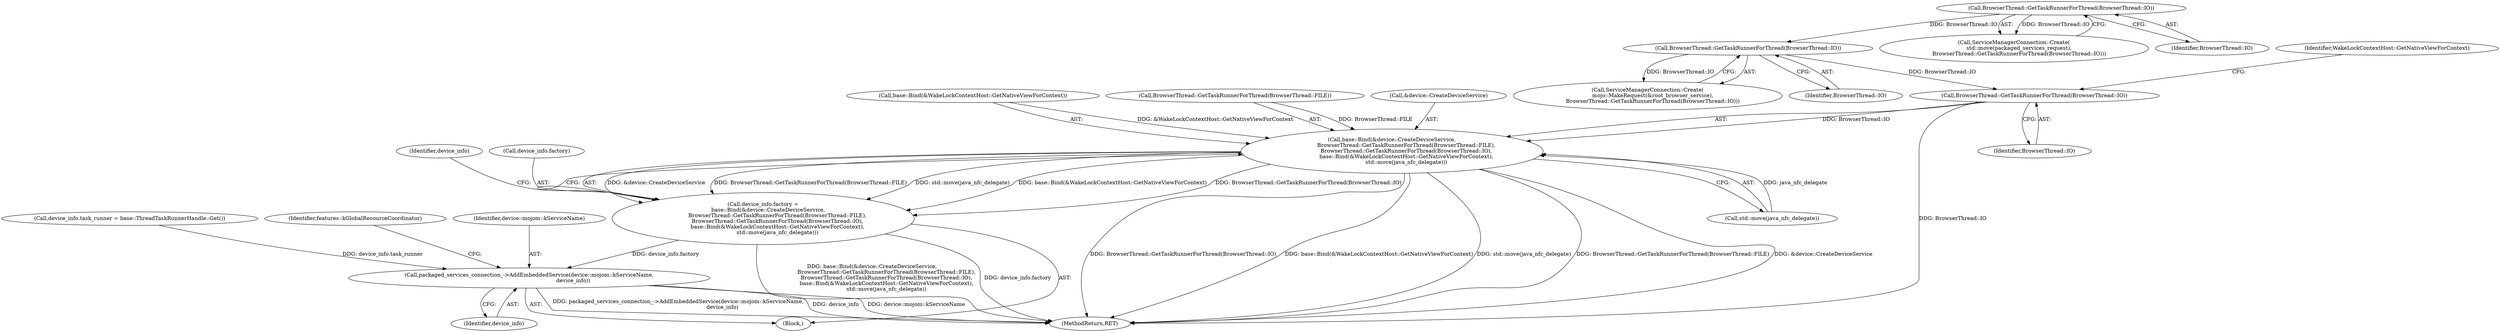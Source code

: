 digraph "0_Chrome_bc1f34b9be509f1404f0bb1ba1947614d5f0bcd1_3@API" {
"1000221" [label="(Call,BrowserThread::GetTaskRunnerForThread(BrowserThread::IO))"];
"1000182" [label="(Call,BrowserThread::GetTaskRunnerForThread(BrowserThread::IO))"];
"1000174" [label="(Call,BrowserThread::GetTaskRunnerForThread(BrowserThread::IO))"];
"1000216" [label="(Call,base::Bind(&device::CreateDeviceService,\n                 BrowserThread::GetTaskRunnerForThread(BrowserThread::FILE),\n                 BrowserThread::GetTaskRunnerForThread(BrowserThread::IO),\n                 base::Bind(&WakeLockContextHost::GetNativeViewForContext),\n                 std::move(java_nfc_delegate)))"];
"1000212" [label="(Call,device_info.factory =\n      base::Bind(&device::CreateDeviceService,\n                 BrowserThread::GetTaskRunnerForThread(BrowserThread::FILE),\n                 BrowserThread::GetTaskRunnerForThread(BrowserThread::IO),\n                 base::Bind(&WakeLockContextHost::GetNativeViewForContext),\n                 std::move(java_nfc_delegate)))"];
"1000233" [label="(Call,packaged_services_connection_->AddEmbeddedService(device::mojom::kServiceName,\n                                                    device_info))"];
"1000331" [label="(MethodReturn,RET)"];
"1000230" [label="(Identifier,device_info)"];
"1000178" [label="(Call,ServiceManagerConnection::Create(\n      mojo::MakeRequest(&root_browser_service),\n      BrowserThread::GetTaskRunnerForThread(BrowserThread::IO)))"];
"1000171" [label="(Call,ServiceManagerConnection::Create(\n      std::move(packaged_services_request),\n      BrowserThread::GetTaskRunnerForThread(BrowserThread::IO)))"];
"1000228" [label="(Call,device_info.task_runner = base::ThreadTaskRunnerHandle::Get())"];
"1000222" [label="(Identifier,BrowserThread::IO)"];
"1000223" [label="(Call,base::Bind(&WakeLockContextHost::GetNativeViewForContext))"];
"1000225" [label="(Identifier,WakeLockContextHost::GetNativeViewForContext)"];
"1000213" [label="(Call,device_info.factory)"];
"1000233" [label="(Call,packaged_services_connection_->AddEmbeddedService(device::mojom::kServiceName,\n                                                    device_info))"];
"1000183" [label="(Identifier,BrowserThread::IO)"];
"1000216" [label="(Call,base::Bind(&device::CreateDeviceService,\n                 BrowserThread::GetTaskRunnerForThread(BrowserThread::FILE),\n                 BrowserThread::GetTaskRunnerForThread(BrowserThread::IO),\n                 base::Bind(&WakeLockContextHost::GetNativeViewForContext),\n                 std::move(java_nfc_delegate)))"];
"1000219" [label="(Call,BrowserThread::GetTaskRunnerForThread(BrowserThread::FILE))"];
"1000235" [label="(Identifier,device_info)"];
"1000221" [label="(Call,BrowserThread::GetTaskRunnerForThread(BrowserThread::IO))"];
"1000226" [label="(Call,std::move(java_nfc_delegate))"];
"1000101" [label="(Block,)"];
"1000174" [label="(Call,BrowserThread::GetTaskRunnerForThread(BrowserThread::IO))"];
"1000238" [label="(Identifier,features::kGlobalResourceCoordinator)"];
"1000212" [label="(Call,device_info.factory =\n      base::Bind(&device::CreateDeviceService,\n                 BrowserThread::GetTaskRunnerForThread(BrowserThread::FILE),\n                 BrowserThread::GetTaskRunnerForThread(BrowserThread::IO),\n                 base::Bind(&WakeLockContextHost::GetNativeViewForContext),\n                 std::move(java_nfc_delegate)))"];
"1000234" [label="(Identifier,device::mojom::kServiceName)"];
"1000175" [label="(Identifier,BrowserThread::IO)"];
"1000217" [label="(Call,&device::CreateDeviceService)"];
"1000182" [label="(Call,BrowserThread::GetTaskRunnerForThread(BrowserThread::IO))"];
"1000221" -> "1000216"  [label="AST: "];
"1000221" -> "1000222"  [label="CFG: "];
"1000222" -> "1000221"  [label="AST: "];
"1000225" -> "1000221"  [label="CFG: "];
"1000221" -> "1000331"  [label="DDG: BrowserThread::IO"];
"1000221" -> "1000216"  [label="DDG: BrowserThread::IO"];
"1000182" -> "1000221"  [label="DDG: BrowserThread::IO"];
"1000182" -> "1000178"  [label="AST: "];
"1000182" -> "1000183"  [label="CFG: "];
"1000183" -> "1000182"  [label="AST: "];
"1000178" -> "1000182"  [label="CFG: "];
"1000182" -> "1000178"  [label="DDG: BrowserThread::IO"];
"1000174" -> "1000182"  [label="DDG: BrowserThread::IO"];
"1000174" -> "1000171"  [label="AST: "];
"1000174" -> "1000175"  [label="CFG: "];
"1000175" -> "1000174"  [label="AST: "];
"1000171" -> "1000174"  [label="CFG: "];
"1000174" -> "1000171"  [label="DDG: BrowserThread::IO"];
"1000216" -> "1000212"  [label="AST: "];
"1000216" -> "1000226"  [label="CFG: "];
"1000217" -> "1000216"  [label="AST: "];
"1000219" -> "1000216"  [label="AST: "];
"1000223" -> "1000216"  [label="AST: "];
"1000226" -> "1000216"  [label="AST: "];
"1000212" -> "1000216"  [label="CFG: "];
"1000216" -> "1000331"  [label="DDG: BrowserThread::GetTaskRunnerForThread(BrowserThread::IO)"];
"1000216" -> "1000331"  [label="DDG: base::Bind(&WakeLockContextHost::GetNativeViewForContext)"];
"1000216" -> "1000331"  [label="DDG: std::move(java_nfc_delegate)"];
"1000216" -> "1000331"  [label="DDG: BrowserThread::GetTaskRunnerForThread(BrowserThread::FILE)"];
"1000216" -> "1000331"  [label="DDG: &device::CreateDeviceService"];
"1000216" -> "1000212"  [label="DDG: &device::CreateDeviceService"];
"1000216" -> "1000212"  [label="DDG: BrowserThread::GetTaskRunnerForThread(BrowserThread::FILE)"];
"1000216" -> "1000212"  [label="DDG: std::move(java_nfc_delegate)"];
"1000216" -> "1000212"  [label="DDG: base::Bind(&WakeLockContextHost::GetNativeViewForContext)"];
"1000216" -> "1000212"  [label="DDG: BrowserThread::GetTaskRunnerForThread(BrowserThread::IO)"];
"1000219" -> "1000216"  [label="DDG: BrowserThread::FILE"];
"1000223" -> "1000216"  [label="DDG: &WakeLockContextHost::GetNativeViewForContext"];
"1000226" -> "1000216"  [label="DDG: java_nfc_delegate"];
"1000212" -> "1000101"  [label="AST: "];
"1000213" -> "1000212"  [label="AST: "];
"1000230" -> "1000212"  [label="CFG: "];
"1000212" -> "1000331"  [label="DDG: base::Bind(&device::CreateDeviceService,\n                 BrowserThread::GetTaskRunnerForThread(BrowserThread::FILE),\n                 BrowserThread::GetTaskRunnerForThread(BrowserThread::IO),\n                 base::Bind(&WakeLockContextHost::GetNativeViewForContext),\n                 std::move(java_nfc_delegate))"];
"1000212" -> "1000331"  [label="DDG: device_info.factory"];
"1000212" -> "1000233"  [label="DDG: device_info.factory"];
"1000233" -> "1000101"  [label="AST: "];
"1000233" -> "1000235"  [label="CFG: "];
"1000234" -> "1000233"  [label="AST: "];
"1000235" -> "1000233"  [label="AST: "];
"1000238" -> "1000233"  [label="CFG: "];
"1000233" -> "1000331"  [label="DDG: packaged_services_connection_->AddEmbeddedService(device::mojom::kServiceName,\n                                                    device_info)"];
"1000233" -> "1000331"  [label="DDG: device_info"];
"1000233" -> "1000331"  [label="DDG: device::mojom::kServiceName"];
"1000228" -> "1000233"  [label="DDG: device_info.task_runner"];
}
